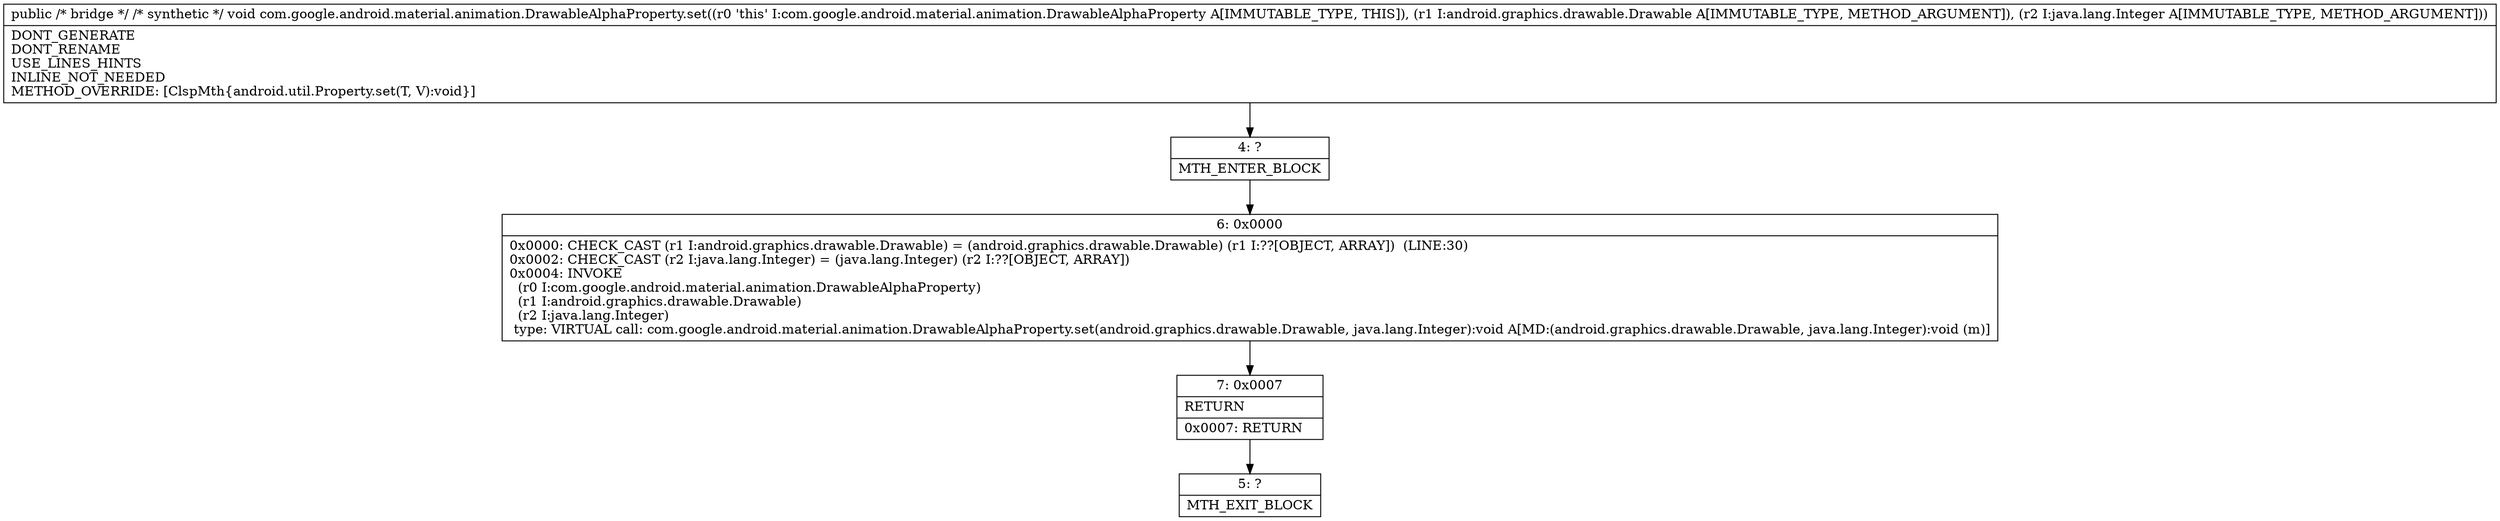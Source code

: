 digraph "CFG forcom.google.android.material.animation.DrawableAlphaProperty.set(Ljava\/lang\/Object;Ljava\/lang\/Object;)V" {
Node_4 [shape=record,label="{4\:\ ?|MTH_ENTER_BLOCK\l}"];
Node_6 [shape=record,label="{6\:\ 0x0000|0x0000: CHECK_CAST (r1 I:android.graphics.drawable.Drawable) = (android.graphics.drawable.Drawable) (r1 I:??[OBJECT, ARRAY])  (LINE:30)\l0x0002: CHECK_CAST (r2 I:java.lang.Integer) = (java.lang.Integer) (r2 I:??[OBJECT, ARRAY]) \l0x0004: INVOKE  \l  (r0 I:com.google.android.material.animation.DrawableAlphaProperty)\l  (r1 I:android.graphics.drawable.Drawable)\l  (r2 I:java.lang.Integer)\l type: VIRTUAL call: com.google.android.material.animation.DrawableAlphaProperty.set(android.graphics.drawable.Drawable, java.lang.Integer):void A[MD:(android.graphics.drawable.Drawable, java.lang.Integer):void (m)]\l}"];
Node_7 [shape=record,label="{7\:\ 0x0007|RETURN\l|0x0007: RETURN   \l}"];
Node_5 [shape=record,label="{5\:\ ?|MTH_EXIT_BLOCK\l}"];
MethodNode[shape=record,label="{public \/* bridge *\/ \/* synthetic *\/ void com.google.android.material.animation.DrawableAlphaProperty.set((r0 'this' I:com.google.android.material.animation.DrawableAlphaProperty A[IMMUTABLE_TYPE, THIS]), (r1 I:android.graphics.drawable.Drawable A[IMMUTABLE_TYPE, METHOD_ARGUMENT]), (r2 I:java.lang.Integer A[IMMUTABLE_TYPE, METHOD_ARGUMENT]))  | DONT_GENERATE\lDONT_RENAME\lUSE_LINES_HINTS\lINLINE_NOT_NEEDED\lMETHOD_OVERRIDE: [ClspMth\{android.util.Property.set(T, V):void\}]\l}"];
MethodNode -> Node_4;Node_4 -> Node_6;
Node_6 -> Node_7;
Node_7 -> Node_5;
}

